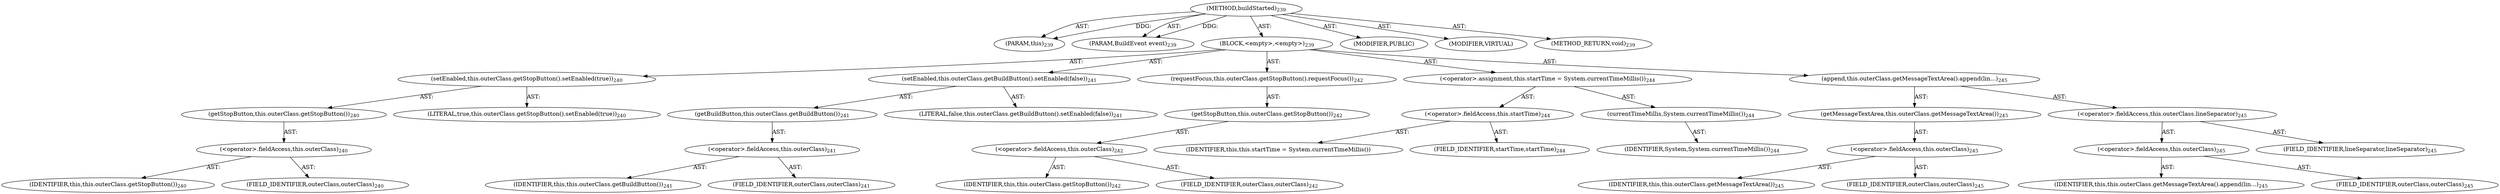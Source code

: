 digraph "buildStarted" {  
"111669149699" [label = <(METHOD,buildStarted)<SUB>239</SUB>> ]
"115964116994" [label = <(PARAM,this)<SUB>239</SUB>> ]
"115964117059" [label = <(PARAM,BuildEvent event)<SUB>239</SUB>> ]
"25769803784" [label = <(BLOCK,&lt;empty&gt;,&lt;empty&gt;)<SUB>239</SUB>> ]
"30064771132" [label = <(setEnabled,this.outerClass.getStopButton().setEnabled(true))<SUB>240</SUB>> ]
"30064771133" [label = <(getStopButton,this.outerClass.getStopButton())<SUB>240</SUB>> ]
"30064771134" [label = <(&lt;operator&gt;.fieldAccess,this.outerClass)<SUB>240</SUB>> ]
"68719476744" [label = <(IDENTIFIER,this,this.outerClass.getStopButton())<SUB>240</SUB>> ]
"55834574868" [label = <(FIELD_IDENTIFIER,outerClass,outerClass)<SUB>240</SUB>> ]
"90194313223" [label = <(LITERAL,true,this.outerClass.getStopButton().setEnabled(true))<SUB>240</SUB>> ]
"30064771135" [label = <(setEnabled,this.outerClass.getBuildButton().setEnabled(false))<SUB>241</SUB>> ]
"30064771136" [label = <(getBuildButton,this.outerClass.getBuildButton())<SUB>241</SUB>> ]
"30064771137" [label = <(&lt;operator&gt;.fieldAccess,this.outerClass)<SUB>241</SUB>> ]
"68719476745" [label = <(IDENTIFIER,this,this.outerClass.getBuildButton())<SUB>241</SUB>> ]
"55834574869" [label = <(FIELD_IDENTIFIER,outerClass,outerClass)<SUB>241</SUB>> ]
"90194313224" [label = <(LITERAL,false,this.outerClass.getBuildButton().setEnabled(false))<SUB>241</SUB>> ]
"30064771138" [label = <(requestFocus,this.outerClass.getStopButton().requestFocus())<SUB>242</SUB>> ]
"30064771139" [label = <(getStopButton,this.outerClass.getStopButton())<SUB>242</SUB>> ]
"30064771140" [label = <(&lt;operator&gt;.fieldAccess,this.outerClass)<SUB>242</SUB>> ]
"68719476746" [label = <(IDENTIFIER,this,this.outerClass.getStopButton())<SUB>242</SUB>> ]
"55834574870" [label = <(FIELD_IDENTIFIER,outerClass,outerClass)<SUB>242</SUB>> ]
"30064771141" [label = <(&lt;operator&gt;.assignment,this.startTime = System.currentTimeMillis())<SUB>244</SUB>> ]
"30064771142" [label = <(&lt;operator&gt;.fieldAccess,this.startTime)<SUB>244</SUB>> ]
"68719477009" [label = <(IDENTIFIER,this,this.startTime = System.currentTimeMillis())> ]
"55834574871" [label = <(FIELD_IDENTIFIER,startTime,startTime)<SUB>244</SUB>> ]
"30064771143" [label = <(currentTimeMillis,System.currentTimeMillis())<SUB>244</SUB>> ]
"68719477010" [label = <(IDENTIFIER,System,System.currentTimeMillis())<SUB>244</SUB>> ]
"30064771144" [label = <(append,this.outerClass.getMessageTextArea().append(lin...)<SUB>245</SUB>> ]
"30064771145" [label = <(getMessageTextArea,this.outerClass.getMessageTextArea())<SUB>245</SUB>> ]
"30064771146" [label = <(&lt;operator&gt;.fieldAccess,this.outerClass)<SUB>245</SUB>> ]
"68719476747" [label = <(IDENTIFIER,this,this.outerClass.getMessageTextArea())<SUB>245</SUB>> ]
"55834574872" [label = <(FIELD_IDENTIFIER,outerClass,outerClass)<SUB>245</SUB>> ]
"30064771147" [label = <(&lt;operator&gt;.fieldAccess,this.outerClass.lineSeparator)<SUB>245</SUB>> ]
"30064771148" [label = <(&lt;operator&gt;.fieldAccess,this.outerClass)<SUB>245</SUB>> ]
"68719477011" [label = <(IDENTIFIER,this,this.outerClass.getMessageTextArea().append(lin...)<SUB>245</SUB>> ]
"55834574873" [label = <(FIELD_IDENTIFIER,outerClass,outerClass)<SUB>245</SUB>> ]
"55834574874" [label = <(FIELD_IDENTIFIER,lineSeparator,lineSeparator)<SUB>245</SUB>> ]
"133143986226" [label = <(MODIFIER,PUBLIC)> ]
"133143986227" [label = <(MODIFIER,VIRTUAL)> ]
"128849018883" [label = <(METHOD_RETURN,void)<SUB>239</SUB>> ]
  "111669149699" -> "115964116994"  [ label = "AST: "] 
  "111669149699" -> "115964117059"  [ label = "AST: "] 
  "111669149699" -> "25769803784"  [ label = "AST: "] 
  "111669149699" -> "133143986226"  [ label = "AST: "] 
  "111669149699" -> "133143986227"  [ label = "AST: "] 
  "111669149699" -> "128849018883"  [ label = "AST: "] 
  "25769803784" -> "30064771132"  [ label = "AST: "] 
  "25769803784" -> "30064771135"  [ label = "AST: "] 
  "25769803784" -> "30064771138"  [ label = "AST: "] 
  "25769803784" -> "30064771141"  [ label = "AST: "] 
  "25769803784" -> "30064771144"  [ label = "AST: "] 
  "30064771132" -> "30064771133"  [ label = "AST: "] 
  "30064771132" -> "90194313223"  [ label = "AST: "] 
  "30064771133" -> "30064771134"  [ label = "AST: "] 
  "30064771134" -> "68719476744"  [ label = "AST: "] 
  "30064771134" -> "55834574868"  [ label = "AST: "] 
  "30064771135" -> "30064771136"  [ label = "AST: "] 
  "30064771135" -> "90194313224"  [ label = "AST: "] 
  "30064771136" -> "30064771137"  [ label = "AST: "] 
  "30064771137" -> "68719476745"  [ label = "AST: "] 
  "30064771137" -> "55834574869"  [ label = "AST: "] 
  "30064771138" -> "30064771139"  [ label = "AST: "] 
  "30064771139" -> "30064771140"  [ label = "AST: "] 
  "30064771140" -> "68719476746"  [ label = "AST: "] 
  "30064771140" -> "55834574870"  [ label = "AST: "] 
  "30064771141" -> "30064771142"  [ label = "AST: "] 
  "30064771141" -> "30064771143"  [ label = "AST: "] 
  "30064771142" -> "68719477009"  [ label = "AST: "] 
  "30064771142" -> "55834574871"  [ label = "AST: "] 
  "30064771143" -> "68719477010"  [ label = "AST: "] 
  "30064771144" -> "30064771145"  [ label = "AST: "] 
  "30064771144" -> "30064771147"  [ label = "AST: "] 
  "30064771145" -> "30064771146"  [ label = "AST: "] 
  "30064771146" -> "68719476747"  [ label = "AST: "] 
  "30064771146" -> "55834574872"  [ label = "AST: "] 
  "30064771147" -> "30064771148"  [ label = "AST: "] 
  "30064771147" -> "55834574874"  [ label = "AST: "] 
  "30064771148" -> "68719477011"  [ label = "AST: "] 
  "30064771148" -> "55834574873"  [ label = "AST: "] 
  "111669149699" -> "115964116994"  [ label = "DDG: "] 
  "111669149699" -> "115964117059"  [ label = "DDG: "] 
}
